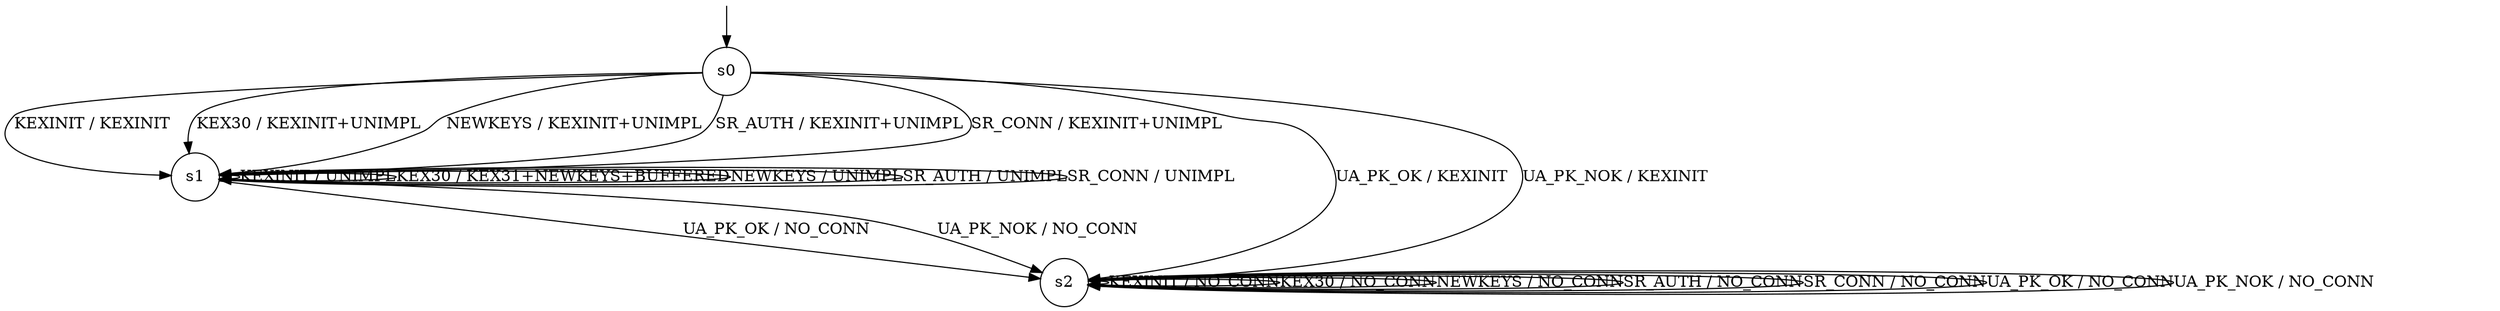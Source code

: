 digraph g {

	s0 [shape="circle" label="s0"];
	s1 [shape="circle" label="s1"];
	s2 [shape="circle" label="s2"];
	s0 -> s1 [label="KEXINIT / KEXINIT"];
	s0 -> s1 [label="KEX30 / KEXINIT+UNIMPL"];
	s0 -> s1 [label="NEWKEYS / KEXINIT+UNIMPL"];
	s0 -> s1 [label="SR_AUTH / KEXINIT+UNIMPL"];
	s0 -> s1 [label="SR_CONN / KEXINIT+UNIMPL"];
	s0 -> s2 [label="UA_PK_OK / KEXINIT"];
	s0 -> s2 [label="UA_PK_NOK / KEXINIT"];
	s1 -> s1 [label="KEXINIT / UNIMPL"];
	s1 -> s1 [label="KEX30 / KEX31+NEWKEYS+BUFFERED"];
	s1 -> s1 [label="NEWKEYS / UNIMPL"];
	s1 -> s1 [label="SR_AUTH / UNIMPL"];
	s1 -> s1 [label="SR_CONN / UNIMPL"];
	s1 -> s2 [label="UA_PK_OK / NO_CONN"];
	s1 -> s2 [label="UA_PK_NOK / NO_CONN"];
	s2 -> s2 [label="KEXINIT / NO_CONN"];
	s2 -> s2 [label="KEX30 / NO_CONN"];
	s2 -> s2 [label="NEWKEYS / NO_CONN"];
	s2 -> s2 [label="SR_AUTH / NO_CONN"];
	s2 -> s2 [label="SR_CONN / NO_CONN"];
	s2 -> s2 [label="UA_PK_OK / NO_CONN"];
	s2 -> s2 [label="UA_PK_NOK / NO_CONN"];

__start0 [label="" shape="none" width="0" height="0"];
__start0 -> s0;

}
